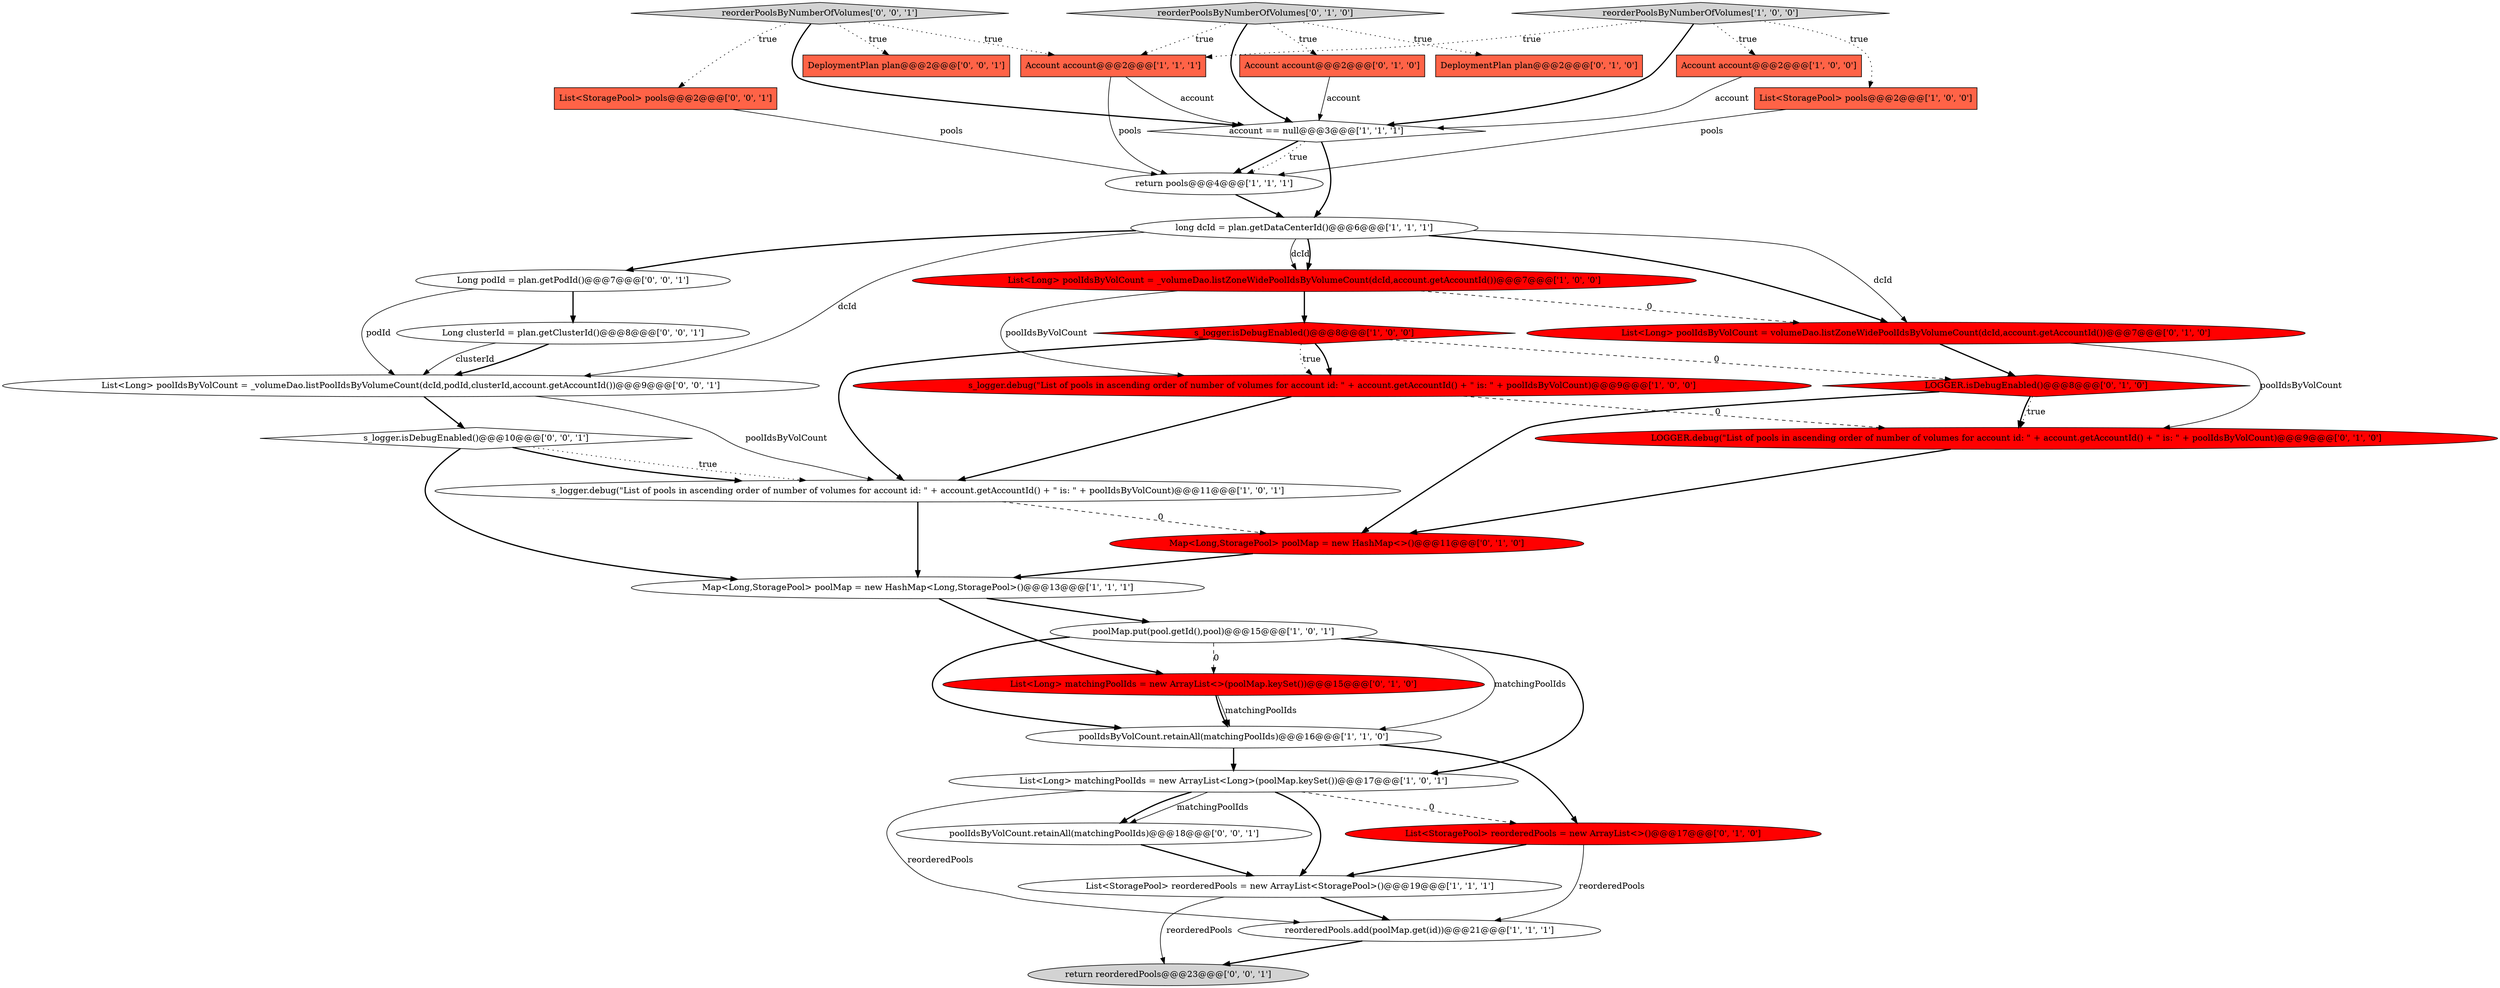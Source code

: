 digraph {
5 [style = filled, label = "account == null@@@3@@@['1', '1', '1']", fillcolor = white, shape = diamond image = "AAA0AAABBB1BBB"];
12 [style = filled, label = "List<Long> matchingPoolIds = new ArrayList<Long>(poolMap.keySet())@@@17@@@['1', '0', '1']", fillcolor = white, shape = ellipse image = "AAA0AAABBB1BBB"];
33 [style = filled, label = "Long clusterId = plan.getClusterId()@@@8@@@['0', '0', '1']", fillcolor = white, shape = ellipse image = "AAA0AAABBB3BBB"];
0 [style = filled, label = "poolMap.put(pool.getId(),pool)@@@15@@@['1', '0', '1']", fillcolor = white, shape = ellipse image = "AAA0AAABBB1BBB"];
27 [style = filled, label = "poolIdsByVolCount.retainAll(matchingPoolIds)@@@18@@@['0', '0', '1']", fillcolor = white, shape = ellipse image = "AAA0AAABBB3BBB"];
13 [style = filled, label = "List<StoragePool> pools@@@2@@@['1', '0', '0']", fillcolor = tomato, shape = box image = "AAA0AAABBB1BBB"];
15 [style = filled, label = "Account account@@@2@@@['1', '1', '1']", fillcolor = tomato, shape = box image = "AAA0AAABBB1BBB"];
14 [style = filled, label = "reorderPoolsByNumberOfVolumes['1', '0', '0']", fillcolor = lightgray, shape = diamond image = "AAA0AAABBB1BBB"];
2 [style = filled, label = "reorderedPools.add(poolMap.get(id))@@@21@@@['1', '1', '1']", fillcolor = white, shape = ellipse image = "AAA0AAABBB1BBB"];
25 [style = filled, label = "LOGGER.debug(\"List of pools in ascending order of number of volumes for account id: \" + account.getAccountId() + \" is: \" + poolIdsByVolCount)@@@9@@@['0', '1', '0']", fillcolor = red, shape = ellipse image = "AAA1AAABBB2BBB"];
3 [style = filled, label = "List<StoragePool> reorderedPools = new ArrayList<StoragePool>()@@@19@@@['1', '1', '1']", fillcolor = white, shape = ellipse image = "AAA0AAABBB1BBB"];
7 [style = filled, label = "s_logger.debug(\"List of pools in ascending order of number of volumes for account id: \" + account.getAccountId() + \" is: \" + poolIdsByVolCount)@@@9@@@['1', '0', '0']", fillcolor = red, shape = ellipse image = "AAA1AAABBB1BBB"];
16 [style = filled, label = "poolIdsByVolCount.retainAll(matchingPoolIds)@@@16@@@['1', '1', '0']", fillcolor = white, shape = ellipse image = "AAA0AAABBB1BBB"];
8 [style = filled, label = "long dcId = plan.getDataCenterId()@@@6@@@['1', '1', '1']", fillcolor = white, shape = ellipse image = "AAA0AAABBB1BBB"];
11 [style = filled, label = "Map<Long,StoragePool> poolMap = new HashMap<Long,StoragePool>()@@@13@@@['1', '1', '1']", fillcolor = white, shape = ellipse image = "AAA0AAABBB1BBB"];
26 [style = filled, label = "List<StoragePool> pools@@@2@@@['0', '0', '1']", fillcolor = tomato, shape = box image = "AAA0AAABBB3BBB"];
31 [style = filled, label = "s_logger.isDebugEnabled()@@@10@@@['0', '0', '1']", fillcolor = white, shape = diamond image = "AAA0AAABBB3BBB"];
10 [style = filled, label = "return pools@@@4@@@['1', '1', '1']", fillcolor = white, shape = ellipse image = "AAA0AAABBB1BBB"];
30 [style = filled, label = "DeploymentPlan plan@@@2@@@['0', '0', '1']", fillcolor = tomato, shape = box image = "AAA0AAABBB3BBB"];
34 [style = filled, label = "Long podId = plan.getPodId()@@@7@@@['0', '0', '1']", fillcolor = white, shape = ellipse image = "AAA0AAABBB3BBB"];
18 [style = filled, label = "Account account@@@2@@@['0', '1', '0']", fillcolor = tomato, shape = box image = "AAA0AAABBB2BBB"];
20 [style = filled, label = "List<StoragePool> reorderedPools = new ArrayList<>()@@@17@@@['0', '1', '0']", fillcolor = red, shape = ellipse image = "AAA1AAABBB2BBB"];
23 [style = filled, label = "Map<Long,StoragePool> poolMap = new HashMap<>()@@@11@@@['0', '1', '0']", fillcolor = red, shape = ellipse image = "AAA1AAABBB2BBB"];
6 [style = filled, label = "s_logger.debug(\"List of pools in ascending order of number of volumes for account id: \" + account.getAccountId() + \" is: \" + poolIdsByVolCount)@@@11@@@['1', '0', '1']", fillcolor = white, shape = ellipse image = "AAA0AAABBB1BBB"];
32 [style = filled, label = "List<Long> poolIdsByVolCount = _volumeDao.listPoolIdsByVolumeCount(dcId,podId,clusterId,account.getAccountId())@@@9@@@['0', '0', '1']", fillcolor = white, shape = ellipse image = "AAA0AAABBB3BBB"];
19 [style = filled, label = "LOGGER.isDebugEnabled()@@@8@@@['0', '1', '0']", fillcolor = red, shape = diamond image = "AAA1AAABBB2BBB"];
24 [style = filled, label = "List<Long> matchingPoolIds = new ArrayList<>(poolMap.keySet())@@@15@@@['0', '1', '0']", fillcolor = red, shape = ellipse image = "AAA1AAABBB2BBB"];
1 [style = filled, label = "Account account@@@2@@@['1', '0', '0']", fillcolor = tomato, shape = box image = "AAA0AAABBB1BBB"];
22 [style = filled, label = "List<Long> poolIdsByVolCount = volumeDao.listZoneWidePoolIdsByVolumeCount(dcId,account.getAccountId())@@@7@@@['0', '1', '0']", fillcolor = red, shape = ellipse image = "AAA1AAABBB2BBB"];
29 [style = filled, label = "return reorderedPools@@@23@@@['0', '0', '1']", fillcolor = lightgray, shape = ellipse image = "AAA0AAABBB3BBB"];
9 [style = filled, label = "s_logger.isDebugEnabled()@@@8@@@['1', '0', '0']", fillcolor = red, shape = diamond image = "AAA1AAABBB1BBB"];
17 [style = filled, label = "DeploymentPlan plan@@@2@@@['0', '1', '0']", fillcolor = tomato, shape = box image = "AAA0AAABBB2BBB"];
4 [style = filled, label = "List<Long> poolIdsByVolCount = _volumeDao.listZoneWidePoolIdsByVolumeCount(dcId,account.getAccountId())@@@7@@@['1', '0', '0']", fillcolor = red, shape = ellipse image = "AAA1AAABBB1BBB"];
28 [style = filled, label = "reorderPoolsByNumberOfVolumes['0', '0', '1']", fillcolor = lightgray, shape = diamond image = "AAA0AAABBB3BBB"];
21 [style = filled, label = "reorderPoolsByNumberOfVolumes['0', '1', '0']", fillcolor = lightgray, shape = diamond image = "AAA0AAABBB2BBB"];
4->9 [style = bold, label=""];
5->10 [style = bold, label=""];
5->8 [style = bold, label=""];
0->16 [style = bold, label=""];
8->34 [style = bold, label=""];
19->25 [style = dotted, label="true"];
28->5 [style = bold, label=""];
12->20 [style = dashed, label="0"];
8->4 [style = solid, label="dcId"];
21->15 [style = dotted, label="true"];
22->19 [style = bold, label=""];
8->22 [style = solid, label="dcId"];
26->10 [style = solid, label="pools"];
21->18 [style = dotted, label="true"];
25->23 [style = bold, label=""];
5->10 [style = dotted, label="true"];
12->27 [style = solid, label="matchingPoolIds"];
0->12 [style = bold, label=""];
31->6 [style = dotted, label="true"];
34->33 [style = bold, label=""];
28->15 [style = dotted, label="true"];
27->3 [style = bold, label=""];
21->17 [style = dotted, label="true"];
20->3 [style = bold, label=""];
4->22 [style = dashed, label="0"];
9->7 [style = bold, label=""];
11->24 [style = bold, label=""];
24->16 [style = solid, label="matchingPoolIds"];
22->25 [style = solid, label="poolIdsByVolCount"];
31->11 [style = bold, label=""];
14->13 [style = dotted, label="true"];
19->25 [style = bold, label=""];
9->6 [style = bold, label=""];
8->22 [style = bold, label=""];
9->19 [style = dashed, label="0"];
32->6 [style = solid, label="poolIdsByVolCount"];
28->30 [style = dotted, label="true"];
14->15 [style = dotted, label="true"];
0->16 [style = solid, label="matchingPoolIds"];
24->16 [style = bold, label=""];
11->0 [style = bold, label=""];
21->5 [style = bold, label=""];
31->6 [style = bold, label=""];
10->8 [style = bold, label=""];
15->5 [style = solid, label="account"];
8->32 [style = solid, label="dcId"];
3->2 [style = bold, label=""];
19->23 [style = bold, label=""];
28->26 [style = dotted, label="true"];
6->11 [style = bold, label=""];
33->32 [style = solid, label="clusterId"];
3->29 [style = solid, label="reorderedPools"];
7->6 [style = bold, label=""];
7->25 [style = dashed, label="0"];
4->7 [style = solid, label="poolIdsByVolCount"];
15->10 [style = solid, label="pools"];
20->2 [style = solid, label="reorderedPools"];
33->32 [style = bold, label=""];
0->24 [style = dashed, label="0"];
13->10 [style = solid, label="pools"];
12->2 [style = solid, label="reorderedPools"];
14->1 [style = dotted, label="true"];
12->3 [style = bold, label=""];
8->4 [style = bold, label=""];
9->7 [style = dotted, label="true"];
23->11 [style = bold, label=""];
2->29 [style = bold, label=""];
16->20 [style = bold, label=""];
34->32 [style = solid, label="podId"];
16->12 [style = bold, label=""];
12->27 [style = bold, label=""];
32->31 [style = bold, label=""];
6->23 [style = dashed, label="0"];
18->5 [style = solid, label="account"];
1->5 [style = solid, label="account"];
14->5 [style = bold, label=""];
}
